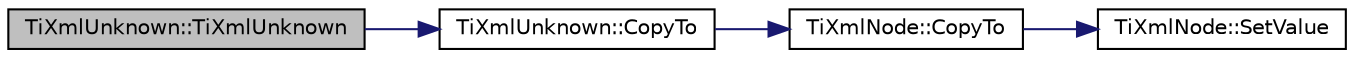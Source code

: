 digraph "TiXmlUnknown::TiXmlUnknown"
{
  edge [fontname="Helvetica",fontsize="10",labelfontname="Helvetica",labelfontsize="10"];
  node [fontname="Helvetica",fontsize="10",shape=record];
  rankdir="LR";
  Node1 [label="TiXmlUnknown::TiXmlUnknown",height=0.2,width=0.4,color="black", fillcolor="grey75", style="filled" fontcolor="black"];
  Node1 -> Node2 [color="midnightblue",fontsize="10",style="solid"];
  Node2 [label="TiXmlUnknown::CopyTo",height=0.2,width=0.4,color="black", fillcolor="white", style="filled",URL="$class_ti_xml_unknown.html#a08ca7b225a2bcb604d3c72e199d33408"];
  Node2 -> Node3 [color="midnightblue",fontsize="10",style="solid"];
  Node3 [label="TiXmlNode::CopyTo",height=0.2,width=0.4,color="black", fillcolor="white", style="filled",URL="$class_ti_xml_node.html#ab6056978923ad8350fb5164af32d8038"];
  Node3 -> Node4 [color="midnightblue",fontsize="10",style="solid"];
  Node4 [label="TiXmlNode::SetValue",height=0.2,width=0.4,color="black", fillcolor="white", style="filled",URL="$class_ti_xml_node.html#a2a38329ca5d3f28f98ce932b8299ae90"];
}
